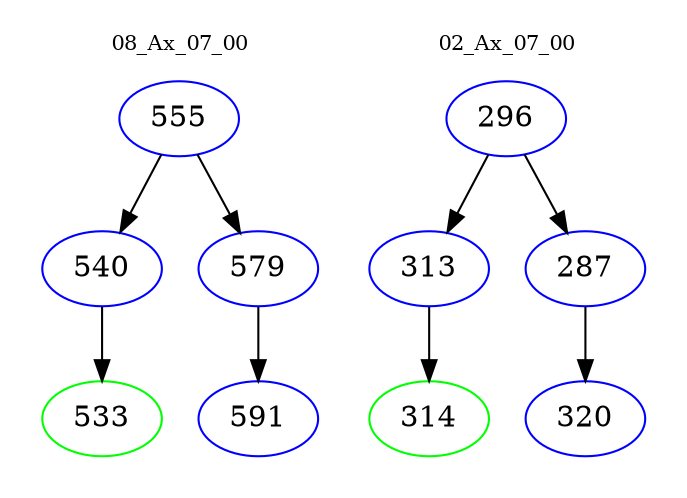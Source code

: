 digraph{
subgraph cluster_0 {
color = white
label = "08_Ax_07_00";
fontsize=10;
T0_555 [label="555", color="blue"]
T0_555 -> T0_540 [color="black"]
T0_540 [label="540", color="blue"]
T0_540 -> T0_533 [color="black"]
T0_533 [label="533", color="green"]
T0_555 -> T0_579 [color="black"]
T0_579 [label="579", color="blue"]
T0_579 -> T0_591 [color="black"]
T0_591 [label="591", color="blue"]
}
subgraph cluster_1 {
color = white
label = "02_Ax_07_00";
fontsize=10;
T1_296 [label="296", color="blue"]
T1_296 -> T1_313 [color="black"]
T1_313 [label="313", color="blue"]
T1_313 -> T1_314 [color="black"]
T1_314 [label="314", color="green"]
T1_296 -> T1_287 [color="black"]
T1_287 [label="287", color="blue"]
T1_287 -> T1_320 [color="black"]
T1_320 [label="320", color="blue"]
}
}

